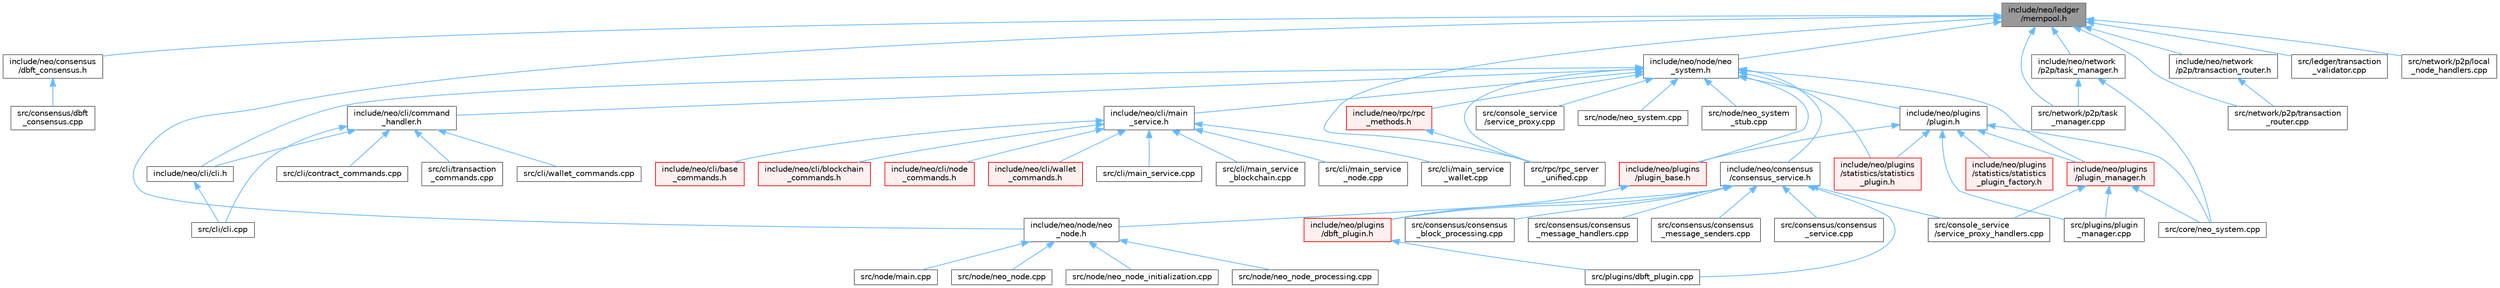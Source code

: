 digraph "include/neo/ledger/mempool.h"
{
 // LATEX_PDF_SIZE
  bgcolor="transparent";
  edge [fontname=Helvetica,fontsize=10,labelfontname=Helvetica,labelfontsize=10];
  node [fontname=Helvetica,fontsize=10,shape=box,height=0.2,width=0.4];
  Node1 [id="Node000001",label="include/neo/ledger\l/mempool.h",height=0.2,width=0.4,color="gray40", fillcolor="grey60", style="filled", fontcolor="black",tooltip=" "];
  Node1 -> Node2 [id="edge66_Node000001_Node000002",dir="back",color="steelblue1",style="solid",tooltip=" "];
  Node2 [id="Node000002",label="include/neo/consensus\l/dbft_consensus.h",height=0.2,width=0.4,color="grey40", fillcolor="white", style="filled",URL="$dbft__consensus_8h.html",tooltip=" "];
  Node2 -> Node3 [id="edge67_Node000002_Node000003",dir="back",color="steelblue1",style="solid",tooltip=" "];
  Node3 [id="Node000003",label="src/consensus/dbft\l_consensus.cpp",height=0.2,width=0.4,color="grey40", fillcolor="white", style="filled",URL="$dbft__consensus_8cpp.html",tooltip=" "];
  Node1 -> Node4 [id="edge68_Node000001_Node000004",dir="back",color="steelblue1",style="solid",tooltip=" "];
  Node4 [id="Node000004",label="include/neo/network\l/p2p/task_manager.h",height=0.2,width=0.4,color="grey40", fillcolor="white", style="filled",URL="$task__manager_8h.html",tooltip=" "];
  Node4 -> Node5 [id="edge69_Node000004_Node000005",dir="back",color="steelblue1",style="solid",tooltip=" "];
  Node5 [id="Node000005",label="src/core/neo_system.cpp",height=0.2,width=0.4,color="grey40", fillcolor="white", style="filled",URL="$core_2neo__system_8cpp.html",tooltip=" "];
  Node4 -> Node6 [id="edge70_Node000004_Node000006",dir="back",color="steelblue1",style="solid",tooltip=" "];
  Node6 [id="Node000006",label="src/network/p2p/task\l_manager.cpp",height=0.2,width=0.4,color="grey40", fillcolor="white", style="filled",URL="$task__manager_8cpp.html",tooltip=" "];
  Node1 -> Node7 [id="edge71_Node000001_Node000007",dir="back",color="steelblue1",style="solid",tooltip=" "];
  Node7 [id="Node000007",label="include/neo/network\l/p2p/transaction_router.h",height=0.2,width=0.4,color="grey40", fillcolor="white", style="filled",URL="$transaction__router_8h.html",tooltip=" "];
  Node7 -> Node8 [id="edge72_Node000007_Node000008",dir="back",color="steelblue1",style="solid",tooltip=" "];
  Node8 [id="Node000008",label="src/network/p2p/transaction\l_router.cpp",height=0.2,width=0.4,color="grey40", fillcolor="white", style="filled",URL="$transaction__router_8cpp.html",tooltip=" "];
  Node1 -> Node9 [id="edge73_Node000001_Node000009",dir="back",color="steelblue1",style="solid",tooltip=" "];
  Node9 [id="Node000009",label="include/neo/node/neo\l_node.h",height=0.2,width=0.4,color="grey40", fillcolor="white", style="filled",URL="$neo__node_8h.html",tooltip=" "];
  Node9 -> Node10 [id="edge74_Node000009_Node000010",dir="back",color="steelblue1",style="solid",tooltip=" "];
  Node10 [id="Node000010",label="src/node/main.cpp",height=0.2,width=0.4,color="grey40", fillcolor="white", style="filled",URL="$main_8cpp.html",tooltip="Main entry point for Neo C++ Node."];
  Node9 -> Node11 [id="edge75_Node000009_Node000011",dir="back",color="steelblue1",style="solid",tooltip=" "];
  Node11 [id="Node000011",label="src/node/neo_node.cpp",height=0.2,width=0.4,color="grey40", fillcolor="white", style="filled",URL="$neo__node_8cpp.html",tooltip=" "];
  Node9 -> Node12 [id="edge76_Node000009_Node000012",dir="back",color="steelblue1",style="solid",tooltip=" "];
  Node12 [id="Node000012",label="src/node/neo_node_initialization.cpp",height=0.2,width=0.4,color="grey40", fillcolor="white", style="filled",URL="$neo__node__initialization_8cpp.html",tooltip=" "];
  Node9 -> Node13 [id="edge77_Node000009_Node000013",dir="back",color="steelblue1",style="solid",tooltip=" "];
  Node13 [id="Node000013",label="src/node/neo_node_processing.cpp",height=0.2,width=0.4,color="grey40", fillcolor="white", style="filled",URL="$neo__node__processing_8cpp.html",tooltip=" "];
  Node1 -> Node14 [id="edge78_Node000001_Node000014",dir="back",color="steelblue1",style="solid",tooltip=" "];
  Node14 [id="Node000014",label="include/neo/node/neo\l_system.h",height=0.2,width=0.4,color="grey40", fillcolor="white", style="filled",URL="$node_2neo__system_8h.html",tooltip=" "];
  Node14 -> Node15 [id="edge79_Node000014_Node000015",dir="back",color="steelblue1",style="solid",tooltip=" "];
  Node15 [id="Node000015",label="include/neo/cli/cli.h",height=0.2,width=0.4,color="grey40", fillcolor="white", style="filled",URL="$cli_8h.html",tooltip=" "];
  Node15 -> Node16 [id="edge80_Node000015_Node000016",dir="back",color="steelblue1",style="solid",tooltip=" "];
  Node16 [id="Node000016",label="src/cli/cli.cpp",height=0.2,width=0.4,color="grey40", fillcolor="white", style="filled",URL="$cli_8cpp.html",tooltip=" "];
  Node14 -> Node17 [id="edge81_Node000014_Node000017",dir="back",color="steelblue1",style="solid",tooltip=" "];
  Node17 [id="Node000017",label="include/neo/cli/command\l_handler.h",height=0.2,width=0.4,color="grey40", fillcolor="white", style="filled",URL="$command__handler_8h.html",tooltip=" "];
  Node17 -> Node15 [id="edge82_Node000017_Node000015",dir="back",color="steelblue1",style="solid",tooltip=" "];
  Node17 -> Node16 [id="edge83_Node000017_Node000016",dir="back",color="steelblue1",style="solid",tooltip=" "];
  Node17 -> Node18 [id="edge84_Node000017_Node000018",dir="back",color="steelblue1",style="solid",tooltip=" "];
  Node18 [id="Node000018",label="src/cli/contract_commands.cpp",height=0.2,width=0.4,color="grey40", fillcolor="white", style="filled",URL="$contract__commands_8cpp.html",tooltip=" "];
  Node17 -> Node19 [id="edge85_Node000017_Node000019",dir="back",color="steelblue1",style="solid",tooltip=" "];
  Node19 [id="Node000019",label="src/cli/transaction\l_commands.cpp",height=0.2,width=0.4,color="grey40", fillcolor="white", style="filled",URL="$transaction__commands_8cpp.html",tooltip=" "];
  Node17 -> Node20 [id="edge86_Node000017_Node000020",dir="back",color="steelblue1",style="solid",tooltip=" "];
  Node20 [id="Node000020",label="src/cli/wallet_commands.cpp",height=0.2,width=0.4,color="grey40", fillcolor="white", style="filled",URL="$wallet__commands_8cpp.html",tooltip=" "];
  Node14 -> Node21 [id="edge87_Node000014_Node000021",dir="back",color="steelblue1",style="solid",tooltip=" "];
  Node21 [id="Node000021",label="include/neo/cli/main\l_service.h",height=0.2,width=0.4,color="grey40", fillcolor="white", style="filled",URL="$main__service_8h.html",tooltip=" "];
  Node21 -> Node22 [id="edge88_Node000021_Node000022",dir="back",color="steelblue1",style="solid",tooltip=" "];
  Node22 [id="Node000022",label="include/neo/cli/base\l_commands.h",height=0.2,width=0.4,color="red", fillcolor="#FFF0F0", style="filled",URL="$base__commands_8h.html",tooltip=" "];
  Node21 -> Node24 [id="edge89_Node000021_Node000024",dir="back",color="steelblue1",style="solid",tooltip=" "];
  Node24 [id="Node000024",label="include/neo/cli/blockchain\l_commands.h",height=0.2,width=0.4,color="red", fillcolor="#FFF0F0", style="filled",URL="$blockchain__commands_8h.html",tooltip=" "];
  Node21 -> Node26 [id="edge90_Node000021_Node000026",dir="back",color="steelblue1",style="solid",tooltip=" "];
  Node26 [id="Node000026",label="include/neo/cli/node\l_commands.h",height=0.2,width=0.4,color="red", fillcolor="#FFF0F0", style="filled",URL="$node__commands_8h.html",tooltip=" "];
  Node21 -> Node28 [id="edge91_Node000021_Node000028",dir="back",color="steelblue1",style="solid",tooltip=" "];
  Node28 [id="Node000028",label="include/neo/cli/wallet\l_commands.h",height=0.2,width=0.4,color="red", fillcolor="#FFF0F0", style="filled",URL="$wallet__commands_8h.html",tooltip=" "];
  Node21 -> Node30 [id="edge92_Node000021_Node000030",dir="back",color="steelblue1",style="solid",tooltip=" "];
  Node30 [id="Node000030",label="src/cli/main_service.cpp",height=0.2,width=0.4,color="grey40", fillcolor="white", style="filled",URL="$main__service_8cpp.html",tooltip=" "];
  Node21 -> Node31 [id="edge93_Node000021_Node000031",dir="back",color="steelblue1",style="solid",tooltip=" "];
  Node31 [id="Node000031",label="src/cli/main_service\l_blockchain.cpp",height=0.2,width=0.4,color="grey40", fillcolor="white", style="filled",URL="$main__service__blockchain_8cpp.html",tooltip=" "];
  Node21 -> Node32 [id="edge94_Node000021_Node000032",dir="back",color="steelblue1",style="solid",tooltip=" "];
  Node32 [id="Node000032",label="src/cli/main_service\l_node.cpp",height=0.2,width=0.4,color="grey40", fillcolor="white", style="filled",URL="$main__service__node_8cpp.html",tooltip=" "];
  Node21 -> Node33 [id="edge95_Node000021_Node000033",dir="back",color="steelblue1",style="solid",tooltip=" "];
  Node33 [id="Node000033",label="src/cli/main_service\l_wallet.cpp",height=0.2,width=0.4,color="grey40", fillcolor="white", style="filled",URL="$main__service__wallet_8cpp.html",tooltip=" "];
  Node14 -> Node34 [id="edge96_Node000014_Node000034",dir="back",color="steelblue1",style="solid",tooltip=" "];
  Node34 [id="Node000034",label="include/neo/consensus\l/consensus_service.h",height=0.2,width=0.4,color="grey40", fillcolor="white", style="filled",URL="$consensus__service_8h.html",tooltip=" "];
  Node34 -> Node9 [id="edge97_Node000034_Node000009",dir="back",color="steelblue1",style="solid",tooltip=" "];
  Node34 -> Node35 [id="edge98_Node000034_Node000035",dir="back",color="steelblue1",style="solid",tooltip=" "];
  Node35 [id="Node000035",label="include/neo/plugins\l/dbft_plugin.h",height=0.2,width=0.4,color="red", fillcolor="#FFF0F0", style="filled",URL="$dbft__plugin_8h.html",tooltip=" "];
  Node35 -> Node36 [id="edge99_Node000035_Node000036",dir="back",color="steelblue1",style="solid",tooltip=" "];
  Node36 [id="Node000036",label="src/plugins/dbft_plugin.cpp",height=0.2,width=0.4,color="grey40", fillcolor="white", style="filled",URL="$dbft__plugin_8cpp.html",tooltip=" "];
  Node34 -> Node38 [id="edge100_Node000034_Node000038",dir="back",color="steelblue1",style="solid",tooltip=" "];
  Node38 [id="Node000038",label="src/consensus/consensus\l_block_processing.cpp",height=0.2,width=0.4,color="grey40", fillcolor="white", style="filled",URL="$consensus__block__processing_8cpp.html",tooltip=" "];
  Node34 -> Node39 [id="edge101_Node000034_Node000039",dir="back",color="steelblue1",style="solid",tooltip=" "];
  Node39 [id="Node000039",label="src/consensus/consensus\l_message_handlers.cpp",height=0.2,width=0.4,color="grey40", fillcolor="white", style="filled",URL="$consensus__message__handlers_8cpp.html",tooltip=" "];
  Node34 -> Node40 [id="edge102_Node000034_Node000040",dir="back",color="steelblue1",style="solid",tooltip=" "];
  Node40 [id="Node000040",label="src/consensus/consensus\l_message_senders.cpp",height=0.2,width=0.4,color="grey40", fillcolor="white", style="filled",URL="$consensus__message__senders_8cpp.html",tooltip=" "];
  Node34 -> Node41 [id="edge103_Node000034_Node000041",dir="back",color="steelblue1",style="solid",tooltip=" "];
  Node41 [id="Node000041",label="src/consensus/consensus\l_service.cpp",height=0.2,width=0.4,color="grey40", fillcolor="white", style="filled",URL="$consensus__service_8cpp.html",tooltip=" "];
  Node34 -> Node42 [id="edge104_Node000034_Node000042",dir="back",color="steelblue1",style="solid",tooltip=" "];
  Node42 [id="Node000042",label="src/console_service\l/service_proxy_handlers.cpp",height=0.2,width=0.4,color="grey40", fillcolor="white", style="filled",URL="$service__proxy__handlers_8cpp.html",tooltip=" "];
  Node34 -> Node36 [id="edge105_Node000034_Node000036",dir="back",color="steelblue1",style="solid",tooltip=" "];
  Node14 -> Node43 [id="edge106_Node000014_Node000043",dir="back",color="steelblue1",style="solid",tooltip=" "];
  Node43 [id="Node000043",label="include/neo/plugins\l/plugin.h",height=0.2,width=0.4,color="grey40", fillcolor="white", style="filled",URL="$plugins_2plugin_8h.html",tooltip=" "];
  Node43 -> Node44 [id="edge107_Node000043_Node000044",dir="back",color="steelblue1",style="solid",tooltip=" "];
  Node44 [id="Node000044",label="include/neo/plugins\l/plugin_base.h",height=0.2,width=0.4,color="red", fillcolor="#FFF0F0", style="filled",URL="$plugin__base_8h.html",tooltip=" "];
  Node44 -> Node35 [id="edge108_Node000044_Node000035",dir="back",color="steelblue1",style="solid",tooltip=" "];
  Node43 -> Node58 [id="edge109_Node000043_Node000058",dir="back",color="steelblue1",style="solid",tooltip=" "];
  Node58 [id="Node000058",label="include/neo/plugins\l/plugin_manager.h",height=0.2,width=0.4,color="red", fillcolor="#FFF0F0", style="filled",URL="$plugin__manager_8h.html",tooltip=" "];
  Node58 -> Node42 [id="edge110_Node000058_Node000042",dir="back",color="steelblue1",style="solid",tooltip=" "];
  Node58 -> Node5 [id="edge111_Node000058_Node000005",dir="back",color="steelblue1",style="solid",tooltip=" "];
  Node58 -> Node59 [id="edge112_Node000058_Node000059",dir="back",color="steelblue1",style="solid",tooltip=" "];
  Node59 [id="Node000059",label="src/plugins/plugin\l_manager.cpp",height=0.2,width=0.4,color="grey40", fillcolor="white", style="filled",URL="$plugin__manager_8cpp.html",tooltip=" "];
  Node43 -> Node60 [id="edge113_Node000043_Node000060",dir="back",color="steelblue1",style="solid",tooltip=" "];
  Node60 [id="Node000060",label="include/neo/plugins\l/statistics/statistics\l_plugin.h",height=0.2,width=0.4,color="red", fillcolor="#FFF0F0", style="filled",URL="$statistics_2statistics__plugin_8h.html",tooltip=" "];
  Node43 -> Node63 [id="edge114_Node000043_Node000063",dir="back",color="steelblue1",style="solid",tooltip=" "];
  Node63 [id="Node000063",label="include/neo/plugins\l/statistics/statistics\l_plugin_factory.h",height=0.2,width=0.4,color="red", fillcolor="#FFF0F0", style="filled",URL="$statistics__plugin__factory_8h.html",tooltip=" "];
  Node43 -> Node5 [id="edge115_Node000043_Node000005",dir="back",color="steelblue1",style="solid",tooltip=" "];
  Node43 -> Node59 [id="edge116_Node000043_Node000059",dir="back",color="steelblue1",style="solid",tooltip=" "];
  Node14 -> Node44 [id="edge117_Node000014_Node000044",dir="back",color="steelblue1",style="solid",tooltip=" "];
  Node14 -> Node58 [id="edge118_Node000014_Node000058",dir="back",color="steelblue1",style="solid",tooltip=" "];
  Node14 -> Node60 [id="edge119_Node000014_Node000060",dir="back",color="steelblue1",style="solid",tooltip=" "];
  Node14 -> Node64 [id="edge120_Node000014_Node000064",dir="back",color="steelblue1",style="solid",tooltip=" "];
  Node64 [id="Node000064",label="include/neo/rpc/rpc\l_methods.h",height=0.2,width=0.4,color="red", fillcolor="#FFF0F0", style="filled",URL="$rpc__methods_8h.html",tooltip=" "];
  Node64 -> Node69 [id="edge121_Node000064_Node000069",dir="back",color="steelblue1",style="solid",tooltip=" "];
  Node69 [id="Node000069",label="src/rpc/rpc_server\l_unified.cpp",height=0.2,width=0.4,color="grey40", fillcolor="white", style="filled",URL="$rpc__server__unified_8cpp.html",tooltip=" "];
  Node14 -> Node70 [id="edge122_Node000014_Node000070",dir="back",color="steelblue1",style="solid",tooltip=" "];
  Node70 [id="Node000070",label="src/console_service\l/service_proxy.cpp",height=0.2,width=0.4,color="grey40", fillcolor="white", style="filled",URL="$service__proxy_8cpp.html",tooltip=" "];
  Node14 -> Node71 [id="edge123_Node000014_Node000071",dir="back",color="steelblue1",style="solid",tooltip=" "];
  Node71 [id="Node000071",label="src/node/neo_system.cpp",height=0.2,width=0.4,color="grey40", fillcolor="white", style="filled",URL="$node_2neo__system_8cpp.html",tooltip=" "];
  Node14 -> Node72 [id="edge124_Node000014_Node000072",dir="back",color="steelblue1",style="solid",tooltip=" "];
  Node72 [id="Node000072",label="src/node/neo_system\l_stub.cpp",height=0.2,width=0.4,color="grey40", fillcolor="white", style="filled",URL="$neo__system__stub_8cpp.html",tooltip=" "];
  Node14 -> Node69 [id="edge125_Node000014_Node000069",dir="back",color="steelblue1",style="solid",tooltip=" "];
  Node1 -> Node73 [id="edge126_Node000001_Node000073",dir="back",color="steelblue1",style="solid",tooltip=" "];
  Node73 [id="Node000073",label="src/ledger/transaction\l_validator.cpp",height=0.2,width=0.4,color="grey40", fillcolor="white", style="filled",URL="$transaction__validator_8cpp.html",tooltip=" "];
  Node1 -> Node74 [id="edge127_Node000001_Node000074",dir="back",color="steelblue1",style="solid",tooltip=" "];
  Node74 [id="Node000074",label="src/network/p2p/local\l_node_handlers.cpp",height=0.2,width=0.4,color="grey40", fillcolor="white", style="filled",URL="$local__node__handlers_8cpp.html",tooltip=" "];
  Node1 -> Node6 [id="edge128_Node000001_Node000006",dir="back",color="steelblue1",style="solid",tooltip=" "];
  Node1 -> Node8 [id="edge129_Node000001_Node000008",dir="back",color="steelblue1",style="solid",tooltip=" "];
  Node1 -> Node69 [id="edge130_Node000001_Node000069",dir="back",color="steelblue1",style="solid",tooltip=" "];
}
